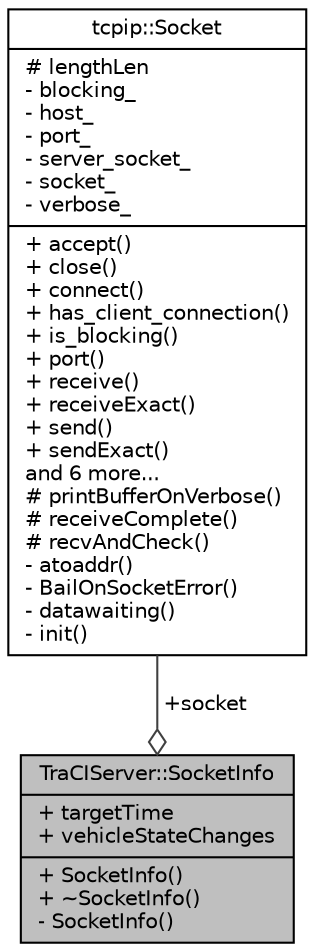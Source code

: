 digraph "TraCIServer::SocketInfo"
{
  edge [fontname="Helvetica",fontsize="10",labelfontname="Helvetica",labelfontsize="10"];
  node [fontname="Helvetica",fontsize="10",shape=record];
  Node1 [label="{TraCIServer::SocketInfo\n|+ targetTime\l+ vehicleStateChanges\l|+ SocketInfo()\l+ ~SocketInfo()\l- SocketInfo()\l}",height=0.2,width=0.4,color="black", fillcolor="grey75", style="filled", fontcolor="black"];
  Node2 -> Node1 [color="grey25",fontsize="10",style="solid",label=" +socket" ,arrowhead="odiamond",fontname="Helvetica"];
  Node2 [label="{tcpip::Socket\n|# lengthLen\l- blocking_\l- host_\l- port_\l- server_socket_\l- socket_\l- verbose_\l|+ accept()\l+ close()\l+ connect()\l+ has_client_connection()\l+ is_blocking()\l+ port()\l+ receive()\l+ receiveExact()\l+ send()\l+ sendExact()\land 6 more...\l# printBufferOnVerbose()\l# receiveComplete()\l# recvAndCheck()\l- atoaddr()\l- BailOnSocketError()\l- datawaiting()\l- init()\l}",height=0.2,width=0.4,color="black", fillcolor="white", style="filled",URL="$d9/d80/classtcpip_1_1_socket.html"];
}
